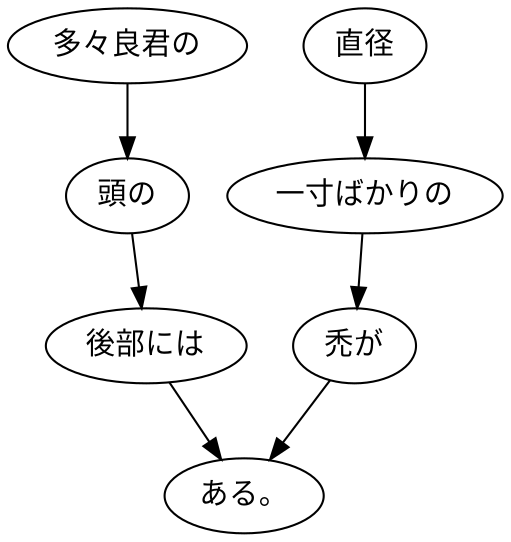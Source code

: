 digraph graph3008 {
	node0 [label="多々良君の"];
	node1 [label="頭の"];
	node2 [label="後部には"];
	node3 [label="直径"];
	node4 [label="一寸ばかりの"];
	node5 [label="禿が"];
	node6 [label="ある。"];
	node0 -> node1;
	node1 -> node2;
	node2 -> node6;
	node3 -> node4;
	node4 -> node5;
	node5 -> node6;
}
